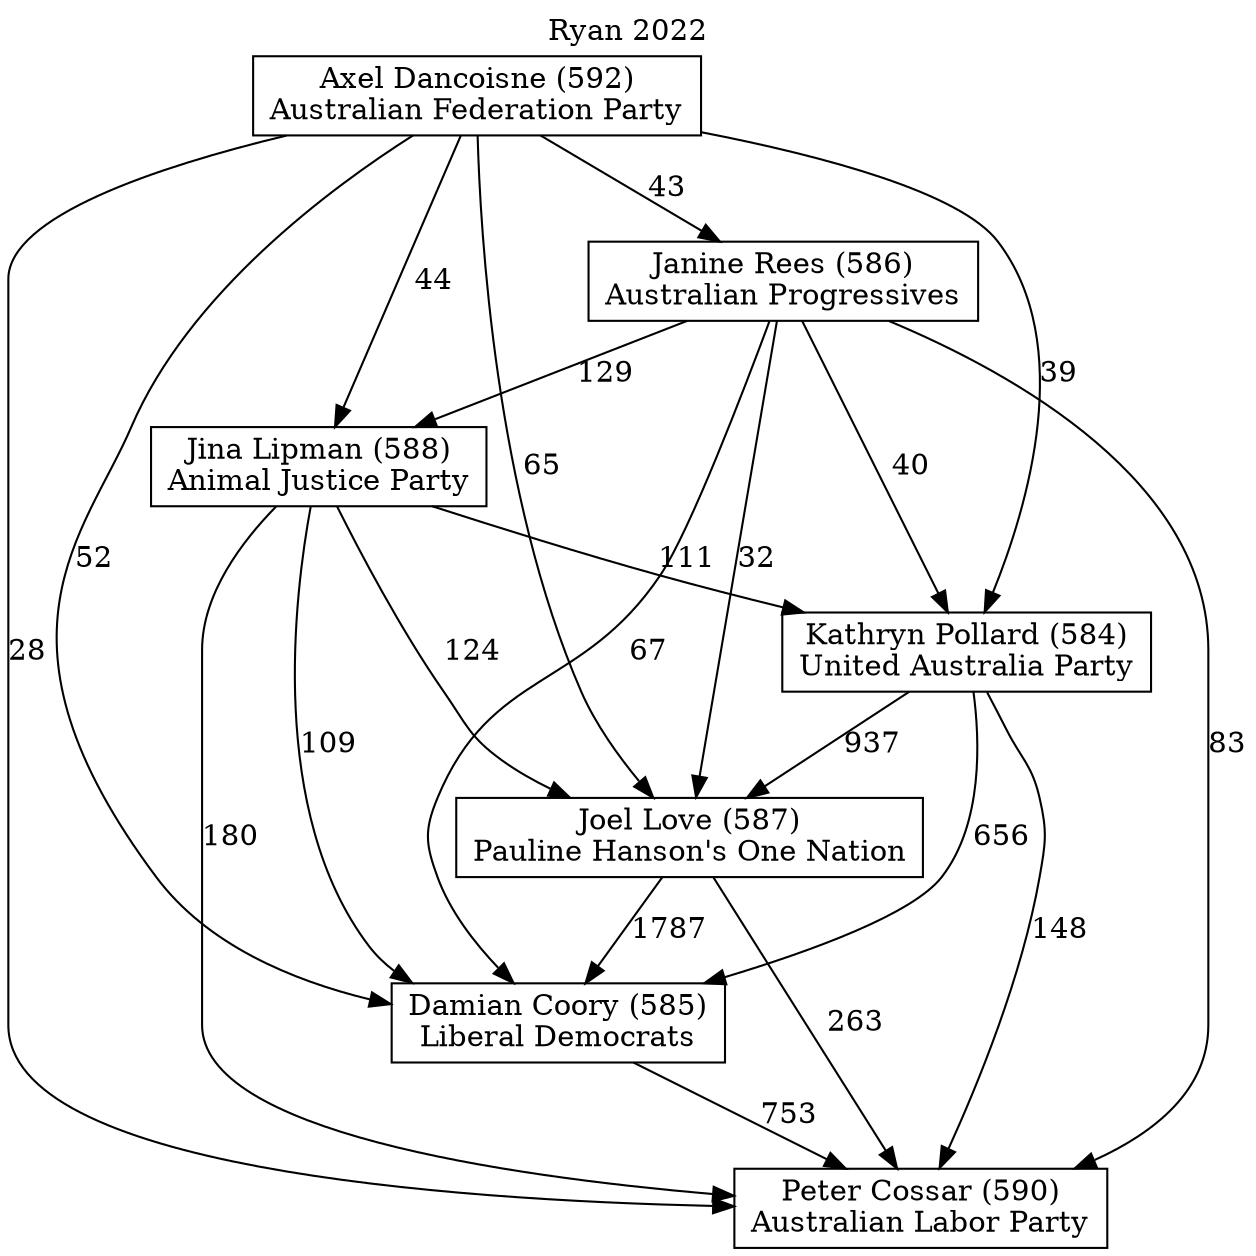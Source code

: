// House preference flow
digraph "Peter Cossar (590)_Ryan_2022" {
	graph [label="Ryan 2022" labelloc=t mclimit=10]
	node [shape=box]
	"Axel Dancoisne (592)" [label="Axel Dancoisne (592)
Australian Federation Party"]
	"Damian Coory (585)" [label="Damian Coory (585)
Liberal Democrats"]
	"Janine Rees (586)" [label="Janine Rees (586)
Australian Progressives"]
	"Jina Lipman (588)" [label="Jina Lipman (588)
Animal Justice Party"]
	"Joel Love (587)" [label="Joel Love (587)
Pauline Hanson's One Nation"]
	"Kathryn Pollard (584)" [label="Kathryn Pollard (584)
United Australia Party"]
	"Peter Cossar (590)" [label="Peter Cossar (590)
Australian Labor Party"]
	"Axel Dancoisne (592)" -> "Damian Coory (585)" [label=52]
	"Axel Dancoisne (592)" -> "Janine Rees (586)" [label=43]
	"Axel Dancoisne (592)" -> "Jina Lipman (588)" [label=44]
	"Axel Dancoisne (592)" -> "Joel Love (587)" [label=65]
	"Axel Dancoisne (592)" -> "Kathryn Pollard (584)" [label=39]
	"Axel Dancoisne (592)" -> "Peter Cossar (590)" [label=28]
	"Damian Coory (585)" -> "Peter Cossar (590)" [label=753]
	"Janine Rees (586)" -> "Damian Coory (585)" [label=67]
	"Janine Rees (586)" -> "Jina Lipman (588)" [label=129]
	"Janine Rees (586)" -> "Joel Love (587)" [label=32]
	"Janine Rees (586)" -> "Kathryn Pollard (584)" [label=40]
	"Janine Rees (586)" -> "Peter Cossar (590)" [label=83]
	"Jina Lipman (588)" -> "Damian Coory (585)" [label=109]
	"Jina Lipman (588)" -> "Joel Love (587)" [label=124]
	"Jina Lipman (588)" -> "Kathryn Pollard (584)" [label=111]
	"Jina Lipman (588)" -> "Peter Cossar (590)" [label=180]
	"Joel Love (587)" -> "Damian Coory (585)" [label=1787]
	"Joel Love (587)" -> "Peter Cossar (590)" [label=263]
	"Kathryn Pollard (584)" -> "Damian Coory (585)" [label=656]
	"Kathryn Pollard (584)" -> "Joel Love (587)" [label=937]
	"Kathryn Pollard (584)" -> "Peter Cossar (590)" [label=148]
}
